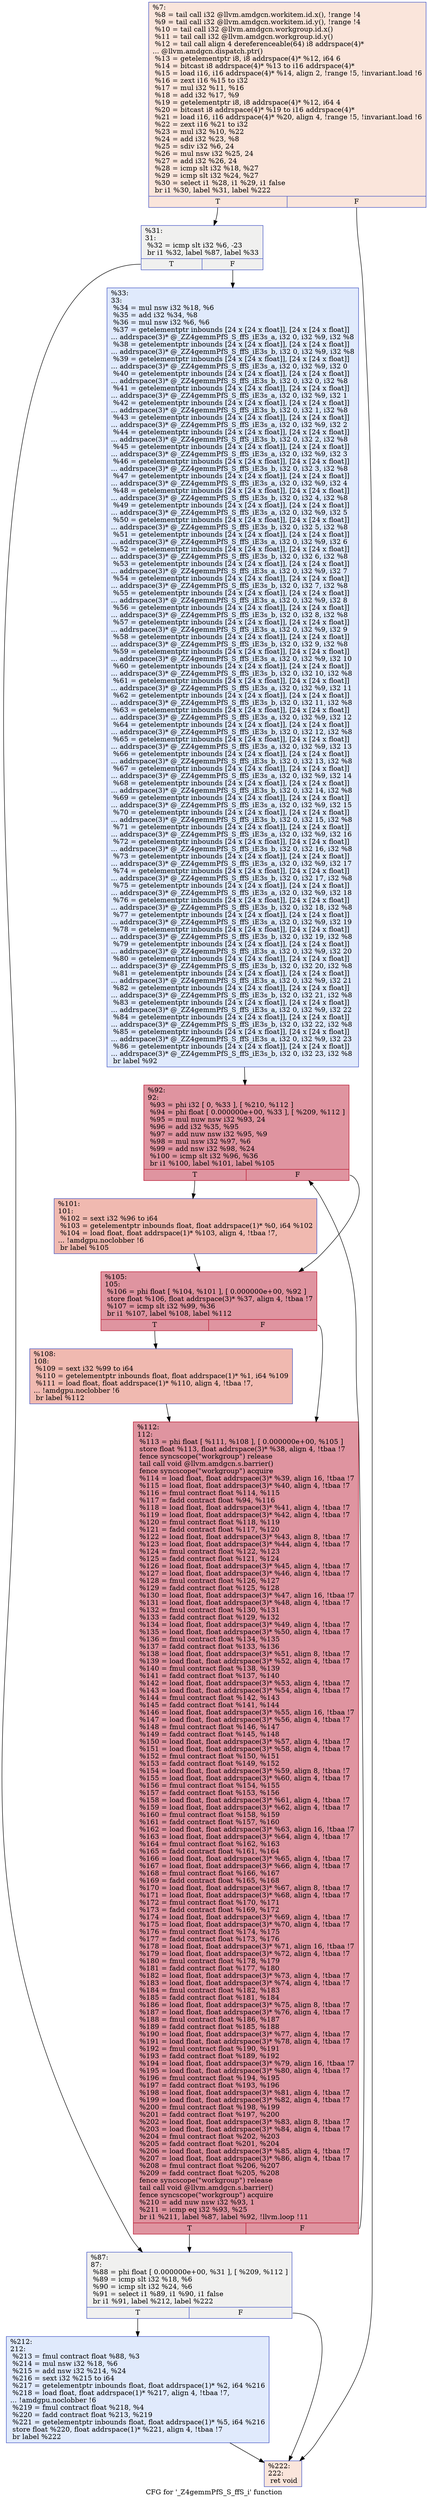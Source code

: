 digraph "CFG for '_Z4gemmPfS_S_ffS_i' function" {
	label="CFG for '_Z4gemmPfS_S_ffS_i' function";

	Node0x4d1bfd0 [shape=record,color="#3d50c3ff", style=filled, fillcolor="#f4c5ad70",label="{%7:\l  %8 = tail call i32 @llvm.amdgcn.workitem.id.x(), !range !4\l  %9 = tail call i32 @llvm.amdgcn.workitem.id.y(), !range !4\l  %10 = tail call i32 @llvm.amdgcn.workgroup.id.x()\l  %11 = tail call i32 @llvm.amdgcn.workgroup.id.y()\l  %12 = tail call align 4 dereferenceable(64) i8 addrspace(4)*\l... @llvm.amdgcn.dispatch.ptr()\l  %13 = getelementptr i8, i8 addrspace(4)* %12, i64 6\l  %14 = bitcast i8 addrspace(4)* %13 to i16 addrspace(4)*\l  %15 = load i16, i16 addrspace(4)* %14, align 2, !range !5, !invariant.load !6\l  %16 = zext i16 %15 to i32\l  %17 = mul i32 %11, %16\l  %18 = add i32 %17, %9\l  %19 = getelementptr i8, i8 addrspace(4)* %12, i64 4\l  %20 = bitcast i8 addrspace(4)* %19 to i16 addrspace(4)*\l  %21 = load i16, i16 addrspace(4)* %20, align 4, !range !5, !invariant.load !6\l  %22 = zext i16 %21 to i32\l  %23 = mul i32 %10, %22\l  %24 = add i32 %23, %8\l  %25 = sdiv i32 %6, 24\l  %26 = mul nsw i32 %25, 24\l  %27 = add i32 %26, 24\l  %28 = icmp slt i32 %18, %27\l  %29 = icmp slt i32 %24, %27\l  %30 = select i1 %28, i1 %29, i1 false\l  br i1 %30, label %31, label %222\l|{<s0>T|<s1>F}}"];
	Node0x4d1bfd0:s0 -> Node0x4d1fc10;
	Node0x4d1bfd0:s1 -> Node0x4d1fca0;
	Node0x4d1fc10 [shape=record,color="#3d50c3ff", style=filled, fillcolor="#dedcdb70",label="{%31:\l31:                                               \l  %32 = icmp slt i32 %6, -23\l  br i1 %32, label %87, label %33\l|{<s0>T|<s1>F}}"];
	Node0x4d1fc10:s0 -> Node0x4d1e720;
	Node0x4d1fc10:s1 -> Node0x4d1e770;
	Node0x4d1e770 [shape=record,color="#3d50c3ff", style=filled, fillcolor="#b9d0f970",label="{%33:\l33:                                               \l  %34 = mul nsw i32 %18, %6\l  %35 = add i32 %34, %8\l  %36 = mul nsw i32 %6, %6\l  %37 = getelementptr inbounds [24 x [24 x float]], [24 x [24 x float]]\l... addrspace(3)* @_ZZ4gemmPfS_S_ffS_iE3s_a, i32 0, i32 %9, i32 %8\l  %38 = getelementptr inbounds [24 x [24 x float]], [24 x [24 x float]]\l... addrspace(3)* @_ZZ4gemmPfS_S_ffS_iE3s_b, i32 0, i32 %9, i32 %8\l  %39 = getelementptr inbounds [24 x [24 x float]], [24 x [24 x float]]\l... addrspace(3)* @_ZZ4gemmPfS_S_ffS_iE3s_a, i32 0, i32 %9, i32 0\l  %40 = getelementptr inbounds [24 x [24 x float]], [24 x [24 x float]]\l... addrspace(3)* @_ZZ4gemmPfS_S_ffS_iE3s_b, i32 0, i32 0, i32 %8\l  %41 = getelementptr inbounds [24 x [24 x float]], [24 x [24 x float]]\l... addrspace(3)* @_ZZ4gemmPfS_S_ffS_iE3s_a, i32 0, i32 %9, i32 1\l  %42 = getelementptr inbounds [24 x [24 x float]], [24 x [24 x float]]\l... addrspace(3)* @_ZZ4gemmPfS_S_ffS_iE3s_b, i32 0, i32 1, i32 %8\l  %43 = getelementptr inbounds [24 x [24 x float]], [24 x [24 x float]]\l... addrspace(3)* @_ZZ4gemmPfS_S_ffS_iE3s_a, i32 0, i32 %9, i32 2\l  %44 = getelementptr inbounds [24 x [24 x float]], [24 x [24 x float]]\l... addrspace(3)* @_ZZ4gemmPfS_S_ffS_iE3s_b, i32 0, i32 2, i32 %8\l  %45 = getelementptr inbounds [24 x [24 x float]], [24 x [24 x float]]\l... addrspace(3)* @_ZZ4gemmPfS_S_ffS_iE3s_a, i32 0, i32 %9, i32 3\l  %46 = getelementptr inbounds [24 x [24 x float]], [24 x [24 x float]]\l... addrspace(3)* @_ZZ4gemmPfS_S_ffS_iE3s_b, i32 0, i32 3, i32 %8\l  %47 = getelementptr inbounds [24 x [24 x float]], [24 x [24 x float]]\l... addrspace(3)* @_ZZ4gemmPfS_S_ffS_iE3s_a, i32 0, i32 %9, i32 4\l  %48 = getelementptr inbounds [24 x [24 x float]], [24 x [24 x float]]\l... addrspace(3)* @_ZZ4gemmPfS_S_ffS_iE3s_b, i32 0, i32 4, i32 %8\l  %49 = getelementptr inbounds [24 x [24 x float]], [24 x [24 x float]]\l... addrspace(3)* @_ZZ4gemmPfS_S_ffS_iE3s_a, i32 0, i32 %9, i32 5\l  %50 = getelementptr inbounds [24 x [24 x float]], [24 x [24 x float]]\l... addrspace(3)* @_ZZ4gemmPfS_S_ffS_iE3s_b, i32 0, i32 5, i32 %8\l  %51 = getelementptr inbounds [24 x [24 x float]], [24 x [24 x float]]\l... addrspace(3)* @_ZZ4gemmPfS_S_ffS_iE3s_a, i32 0, i32 %9, i32 6\l  %52 = getelementptr inbounds [24 x [24 x float]], [24 x [24 x float]]\l... addrspace(3)* @_ZZ4gemmPfS_S_ffS_iE3s_b, i32 0, i32 6, i32 %8\l  %53 = getelementptr inbounds [24 x [24 x float]], [24 x [24 x float]]\l... addrspace(3)* @_ZZ4gemmPfS_S_ffS_iE3s_a, i32 0, i32 %9, i32 7\l  %54 = getelementptr inbounds [24 x [24 x float]], [24 x [24 x float]]\l... addrspace(3)* @_ZZ4gemmPfS_S_ffS_iE3s_b, i32 0, i32 7, i32 %8\l  %55 = getelementptr inbounds [24 x [24 x float]], [24 x [24 x float]]\l... addrspace(3)* @_ZZ4gemmPfS_S_ffS_iE3s_a, i32 0, i32 %9, i32 8\l  %56 = getelementptr inbounds [24 x [24 x float]], [24 x [24 x float]]\l... addrspace(3)* @_ZZ4gemmPfS_S_ffS_iE3s_b, i32 0, i32 8, i32 %8\l  %57 = getelementptr inbounds [24 x [24 x float]], [24 x [24 x float]]\l... addrspace(3)* @_ZZ4gemmPfS_S_ffS_iE3s_a, i32 0, i32 %9, i32 9\l  %58 = getelementptr inbounds [24 x [24 x float]], [24 x [24 x float]]\l... addrspace(3)* @_ZZ4gemmPfS_S_ffS_iE3s_b, i32 0, i32 9, i32 %8\l  %59 = getelementptr inbounds [24 x [24 x float]], [24 x [24 x float]]\l... addrspace(3)* @_ZZ4gemmPfS_S_ffS_iE3s_a, i32 0, i32 %9, i32 10\l  %60 = getelementptr inbounds [24 x [24 x float]], [24 x [24 x float]]\l... addrspace(3)* @_ZZ4gemmPfS_S_ffS_iE3s_b, i32 0, i32 10, i32 %8\l  %61 = getelementptr inbounds [24 x [24 x float]], [24 x [24 x float]]\l... addrspace(3)* @_ZZ4gemmPfS_S_ffS_iE3s_a, i32 0, i32 %9, i32 11\l  %62 = getelementptr inbounds [24 x [24 x float]], [24 x [24 x float]]\l... addrspace(3)* @_ZZ4gemmPfS_S_ffS_iE3s_b, i32 0, i32 11, i32 %8\l  %63 = getelementptr inbounds [24 x [24 x float]], [24 x [24 x float]]\l... addrspace(3)* @_ZZ4gemmPfS_S_ffS_iE3s_a, i32 0, i32 %9, i32 12\l  %64 = getelementptr inbounds [24 x [24 x float]], [24 x [24 x float]]\l... addrspace(3)* @_ZZ4gemmPfS_S_ffS_iE3s_b, i32 0, i32 12, i32 %8\l  %65 = getelementptr inbounds [24 x [24 x float]], [24 x [24 x float]]\l... addrspace(3)* @_ZZ4gemmPfS_S_ffS_iE3s_a, i32 0, i32 %9, i32 13\l  %66 = getelementptr inbounds [24 x [24 x float]], [24 x [24 x float]]\l... addrspace(3)* @_ZZ4gemmPfS_S_ffS_iE3s_b, i32 0, i32 13, i32 %8\l  %67 = getelementptr inbounds [24 x [24 x float]], [24 x [24 x float]]\l... addrspace(3)* @_ZZ4gemmPfS_S_ffS_iE3s_a, i32 0, i32 %9, i32 14\l  %68 = getelementptr inbounds [24 x [24 x float]], [24 x [24 x float]]\l... addrspace(3)* @_ZZ4gemmPfS_S_ffS_iE3s_b, i32 0, i32 14, i32 %8\l  %69 = getelementptr inbounds [24 x [24 x float]], [24 x [24 x float]]\l... addrspace(3)* @_ZZ4gemmPfS_S_ffS_iE3s_a, i32 0, i32 %9, i32 15\l  %70 = getelementptr inbounds [24 x [24 x float]], [24 x [24 x float]]\l... addrspace(3)* @_ZZ4gemmPfS_S_ffS_iE3s_b, i32 0, i32 15, i32 %8\l  %71 = getelementptr inbounds [24 x [24 x float]], [24 x [24 x float]]\l... addrspace(3)* @_ZZ4gemmPfS_S_ffS_iE3s_a, i32 0, i32 %9, i32 16\l  %72 = getelementptr inbounds [24 x [24 x float]], [24 x [24 x float]]\l... addrspace(3)* @_ZZ4gemmPfS_S_ffS_iE3s_b, i32 0, i32 16, i32 %8\l  %73 = getelementptr inbounds [24 x [24 x float]], [24 x [24 x float]]\l... addrspace(3)* @_ZZ4gemmPfS_S_ffS_iE3s_a, i32 0, i32 %9, i32 17\l  %74 = getelementptr inbounds [24 x [24 x float]], [24 x [24 x float]]\l... addrspace(3)* @_ZZ4gemmPfS_S_ffS_iE3s_b, i32 0, i32 17, i32 %8\l  %75 = getelementptr inbounds [24 x [24 x float]], [24 x [24 x float]]\l... addrspace(3)* @_ZZ4gemmPfS_S_ffS_iE3s_a, i32 0, i32 %9, i32 18\l  %76 = getelementptr inbounds [24 x [24 x float]], [24 x [24 x float]]\l... addrspace(3)* @_ZZ4gemmPfS_S_ffS_iE3s_b, i32 0, i32 18, i32 %8\l  %77 = getelementptr inbounds [24 x [24 x float]], [24 x [24 x float]]\l... addrspace(3)* @_ZZ4gemmPfS_S_ffS_iE3s_a, i32 0, i32 %9, i32 19\l  %78 = getelementptr inbounds [24 x [24 x float]], [24 x [24 x float]]\l... addrspace(3)* @_ZZ4gemmPfS_S_ffS_iE3s_b, i32 0, i32 19, i32 %8\l  %79 = getelementptr inbounds [24 x [24 x float]], [24 x [24 x float]]\l... addrspace(3)* @_ZZ4gemmPfS_S_ffS_iE3s_a, i32 0, i32 %9, i32 20\l  %80 = getelementptr inbounds [24 x [24 x float]], [24 x [24 x float]]\l... addrspace(3)* @_ZZ4gemmPfS_S_ffS_iE3s_b, i32 0, i32 20, i32 %8\l  %81 = getelementptr inbounds [24 x [24 x float]], [24 x [24 x float]]\l... addrspace(3)* @_ZZ4gemmPfS_S_ffS_iE3s_a, i32 0, i32 %9, i32 21\l  %82 = getelementptr inbounds [24 x [24 x float]], [24 x [24 x float]]\l... addrspace(3)* @_ZZ4gemmPfS_S_ffS_iE3s_b, i32 0, i32 21, i32 %8\l  %83 = getelementptr inbounds [24 x [24 x float]], [24 x [24 x float]]\l... addrspace(3)* @_ZZ4gemmPfS_S_ffS_iE3s_a, i32 0, i32 %9, i32 22\l  %84 = getelementptr inbounds [24 x [24 x float]], [24 x [24 x float]]\l... addrspace(3)* @_ZZ4gemmPfS_S_ffS_iE3s_b, i32 0, i32 22, i32 %8\l  %85 = getelementptr inbounds [24 x [24 x float]], [24 x [24 x float]]\l... addrspace(3)* @_ZZ4gemmPfS_S_ffS_iE3s_a, i32 0, i32 %9, i32 23\l  %86 = getelementptr inbounds [24 x [24 x float]], [24 x [24 x float]]\l... addrspace(3)* @_ZZ4gemmPfS_S_ffS_iE3s_b, i32 0, i32 23, i32 %8\l  br label %92\l}"];
	Node0x4d1e770 -> Node0x4d23550;
	Node0x4d1e720 [shape=record,color="#3d50c3ff", style=filled, fillcolor="#dedcdb70",label="{%87:\l87:                                               \l  %88 = phi float [ 0.000000e+00, %31 ], [ %209, %112 ]\l  %89 = icmp slt i32 %18, %6\l  %90 = icmp slt i32 %24, %6\l  %91 = select i1 %89, i1 %90, i1 false\l  br i1 %91, label %212, label %222\l|{<s0>T|<s1>F}}"];
	Node0x4d1e720:s0 -> Node0x4d243a0;
	Node0x4d1e720:s1 -> Node0x4d1fca0;
	Node0x4d23550 [shape=record,color="#b70d28ff", style=filled, fillcolor="#b70d2870",label="{%92:\l92:                                               \l  %93 = phi i32 [ 0, %33 ], [ %210, %112 ]\l  %94 = phi float [ 0.000000e+00, %33 ], [ %209, %112 ]\l  %95 = mul nuw nsw i32 %93, 24\l  %96 = add i32 %35, %95\l  %97 = add nuw nsw i32 %95, %9\l  %98 = mul nsw i32 %97, %6\l  %99 = add nsw i32 %98, %24\l  %100 = icmp slt i32 %96, %36\l  br i1 %100, label %101, label %105\l|{<s0>T|<s1>F}}"];
	Node0x4d23550:s0 -> Node0x4d249d0;
	Node0x4d23550:s1 -> Node0x4d24a60;
	Node0x4d249d0 [shape=record,color="#3d50c3ff", style=filled, fillcolor="#de614d70",label="{%101:\l101:                                              \l  %102 = sext i32 %96 to i64\l  %103 = getelementptr inbounds float, float addrspace(1)* %0, i64 %102\l  %104 = load float, float addrspace(1)* %103, align 4, !tbaa !7,\l... !amdgpu.noclobber !6\l  br label %105\l}"];
	Node0x4d249d0 -> Node0x4d24a60;
	Node0x4d24a60 [shape=record,color="#b70d28ff", style=filled, fillcolor="#b70d2870",label="{%105:\l105:                                              \l  %106 = phi float [ %104, %101 ], [ 0.000000e+00, %92 ]\l  store float %106, float addrspace(3)* %37, align 4, !tbaa !7\l  %107 = icmp slt i32 %99, %36\l  br i1 %107, label %108, label %112\l|{<s0>T|<s1>F}}"];
	Node0x4d24a60:s0 -> Node0x4d256e0;
	Node0x4d24a60:s1 -> Node0x4d24090;
	Node0x4d256e0 [shape=record,color="#3d50c3ff", style=filled, fillcolor="#de614d70",label="{%108:\l108:                                              \l  %109 = sext i32 %99 to i64\l  %110 = getelementptr inbounds float, float addrspace(1)* %1, i64 %109\l  %111 = load float, float addrspace(1)* %110, align 4, !tbaa !7,\l... !amdgpu.noclobber !6\l  br label %112\l}"];
	Node0x4d256e0 -> Node0x4d24090;
	Node0x4d24090 [shape=record,color="#b70d28ff", style=filled, fillcolor="#b70d2870",label="{%112:\l112:                                              \l  %113 = phi float [ %111, %108 ], [ 0.000000e+00, %105 ]\l  store float %113, float addrspace(3)* %38, align 4, !tbaa !7\l  fence syncscope(\"workgroup\") release\l  tail call void @llvm.amdgcn.s.barrier()\l  fence syncscope(\"workgroup\") acquire\l  %114 = load float, float addrspace(3)* %39, align 16, !tbaa !7\l  %115 = load float, float addrspace(3)* %40, align 4, !tbaa !7\l  %116 = fmul contract float %114, %115\l  %117 = fadd contract float %94, %116\l  %118 = load float, float addrspace(3)* %41, align 4, !tbaa !7\l  %119 = load float, float addrspace(3)* %42, align 4, !tbaa !7\l  %120 = fmul contract float %118, %119\l  %121 = fadd contract float %117, %120\l  %122 = load float, float addrspace(3)* %43, align 8, !tbaa !7\l  %123 = load float, float addrspace(3)* %44, align 4, !tbaa !7\l  %124 = fmul contract float %122, %123\l  %125 = fadd contract float %121, %124\l  %126 = load float, float addrspace(3)* %45, align 4, !tbaa !7\l  %127 = load float, float addrspace(3)* %46, align 4, !tbaa !7\l  %128 = fmul contract float %126, %127\l  %129 = fadd contract float %125, %128\l  %130 = load float, float addrspace(3)* %47, align 16, !tbaa !7\l  %131 = load float, float addrspace(3)* %48, align 4, !tbaa !7\l  %132 = fmul contract float %130, %131\l  %133 = fadd contract float %129, %132\l  %134 = load float, float addrspace(3)* %49, align 4, !tbaa !7\l  %135 = load float, float addrspace(3)* %50, align 4, !tbaa !7\l  %136 = fmul contract float %134, %135\l  %137 = fadd contract float %133, %136\l  %138 = load float, float addrspace(3)* %51, align 8, !tbaa !7\l  %139 = load float, float addrspace(3)* %52, align 4, !tbaa !7\l  %140 = fmul contract float %138, %139\l  %141 = fadd contract float %137, %140\l  %142 = load float, float addrspace(3)* %53, align 4, !tbaa !7\l  %143 = load float, float addrspace(3)* %54, align 4, !tbaa !7\l  %144 = fmul contract float %142, %143\l  %145 = fadd contract float %141, %144\l  %146 = load float, float addrspace(3)* %55, align 16, !tbaa !7\l  %147 = load float, float addrspace(3)* %56, align 4, !tbaa !7\l  %148 = fmul contract float %146, %147\l  %149 = fadd contract float %145, %148\l  %150 = load float, float addrspace(3)* %57, align 4, !tbaa !7\l  %151 = load float, float addrspace(3)* %58, align 4, !tbaa !7\l  %152 = fmul contract float %150, %151\l  %153 = fadd contract float %149, %152\l  %154 = load float, float addrspace(3)* %59, align 8, !tbaa !7\l  %155 = load float, float addrspace(3)* %60, align 4, !tbaa !7\l  %156 = fmul contract float %154, %155\l  %157 = fadd contract float %153, %156\l  %158 = load float, float addrspace(3)* %61, align 4, !tbaa !7\l  %159 = load float, float addrspace(3)* %62, align 4, !tbaa !7\l  %160 = fmul contract float %158, %159\l  %161 = fadd contract float %157, %160\l  %162 = load float, float addrspace(3)* %63, align 16, !tbaa !7\l  %163 = load float, float addrspace(3)* %64, align 4, !tbaa !7\l  %164 = fmul contract float %162, %163\l  %165 = fadd contract float %161, %164\l  %166 = load float, float addrspace(3)* %65, align 4, !tbaa !7\l  %167 = load float, float addrspace(3)* %66, align 4, !tbaa !7\l  %168 = fmul contract float %166, %167\l  %169 = fadd contract float %165, %168\l  %170 = load float, float addrspace(3)* %67, align 8, !tbaa !7\l  %171 = load float, float addrspace(3)* %68, align 4, !tbaa !7\l  %172 = fmul contract float %170, %171\l  %173 = fadd contract float %169, %172\l  %174 = load float, float addrspace(3)* %69, align 4, !tbaa !7\l  %175 = load float, float addrspace(3)* %70, align 4, !tbaa !7\l  %176 = fmul contract float %174, %175\l  %177 = fadd contract float %173, %176\l  %178 = load float, float addrspace(3)* %71, align 16, !tbaa !7\l  %179 = load float, float addrspace(3)* %72, align 4, !tbaa !7\l  %180 = fmul contract float %178, %179\l  %181 = fadd contract float %177, %180\l  %182 = load float, float addrspace(3)* %73, align 4, !tbaa !7\l  %183 = load float, float addrspace(3)* %74, align 4, !tbaa !7\l  %184 = fmul contract float %182, %183\l  %185 = fadd contract float %181, %184\l  %186 = load float, float addrspace(3)* %75, align 8, !tbaa !7\l  %187 = load float, float addrspace(3)* %76, align 4, !tbaa !7\l  %188 = fmul contract float %186, %187\l  %189 = fadd contract float %185, %188\l  %190 = load float, float addrspace(3)* %77, align 4, !tbaa !7\l  %191 = load float, float addrspace(3)* %78, align 4, !tbaa !7\l  %192 = fmul contract float %190, %191\l  %193 = fadd contract float %189, %192\l  %194 = load float, float addrspace(3)* %79, align 16, !tbaa !7\l  %195 = load float, float addrspace(3)* %80, align 4, !tbaa !7\l  %196 = fmul contract float %194, %195\l  %197 = fadd contract float %193, %196\l  %198 = load float, float addrspace(3)* %81, align 4, !tbaa !7\l  %199 = load float, float addrspace(3)* %82, align 4, !tbaa !7\l  %200 = fmul contract float %198, %199\l  %201 = fadd contract float %197, %200\l  %202 = load float, float addrspace(3)* %83, align 8, !tbaa !7\l  %203 = load float, float addrspace(3)* %84, align 4, !tbaa !7\l  %204 = fmul contract float %202, %203\l  %205 = fadd contract float %201, %204\l  %206 = load float, float addrspace(3)* %85, align 4, !tbaa !7\l  %207 = load float, float addrspace(3)* %86, align 4, !tbaa !7\l  %208 = fmul contract float %206, %207\l  %209 = fadd contract float %205, %208\l  fence syncscope(\"workgroup\") release\l  tail call void @llvm.amdgcn.s.barrier()\l  fence syncscope(\"workgroup\") acquire\l  %210 = add nuw nsw i32 %93, 1\l  %211 = icmp eq i32 %93, %25\l  br i1 %211, label %87, label %92, !llvm.loop !11\l|{<s0>T|<s1>F}}"];
	Node0x4d24090:s0 -> Node0x4d1e720;
	Node0x4d24090:s1 -> Node0x4d23550;
	Node0x4d243a0 [shape=record,color="#3d50c3ff", style=filled, fillcolor="#b9d0f970",label="{%212:\l212:                                              \l  %213 = fmul contract float %88, %3\l  %214 = mul nsw i32 %18, %6\l  %215 = add nsw i32 %214, %24\l  %216 = sext i32 %215 to i64\l  %217 = getelementptr inbounds float, float addrspace(1)* %2, i64 %216\l  %218 = load float, float addrspace(1)* %217, align 4, !tbaa !7,\l... !amdgpu.noclobber !6\l  %219 = fmul contract float %218, %4\l  %220 = fadd contract float %213, %219\l  %221 = getelementptr inbounds float, float addrspace(1)* %5, i64 %216\l  store float %220, float addrspace(1)* %221, align 4, !tbaa !7\l  br label %222\l}"];
	Node0x4d243a0 -> Node0x4d1fca0;
	Node0x4d1fca0 [shape=record,color="#3d50c3ff", style=filled, fillcolor="#f4c5ad70",label="{%222:\l222:                                              \l  ret void\l}"];
}
